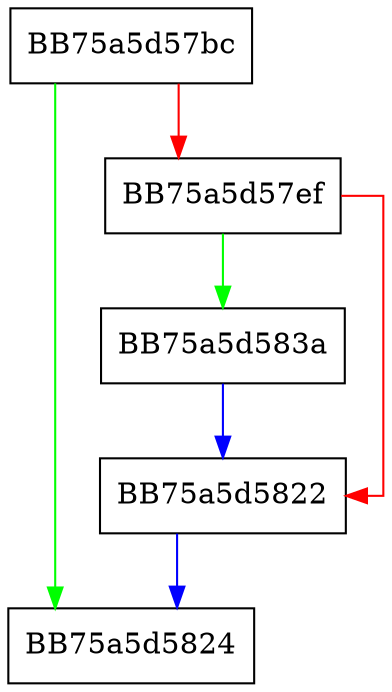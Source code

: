digraph OfflineRead {
  node [shape="box"];
  graph [splines=ortho];
  BB75a5d57bc -> BB75a5d5824 [color="green"];
  BB75a5d57bc -> BB75a5d57ef [color="red"];
  BB75a5d57ef -> BB75a5d583a [color="green"];
  BB75a5d57ef -> BB75a5d5822 [color="red"];
  BB75a5d5822 -> BB75a5d5824 [color="blue"];
  BB75a5d583a -> BB75a5d5822 [color="blue"];
}